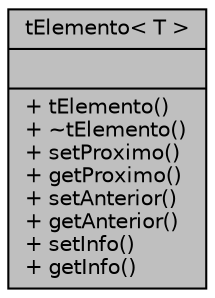 digraph "tElemento&lt; T &gt;"
{
  edge [fontname="Helvetica",fontsize="10",labelfontname="Helvetica",labelfontsize="10"];
  node [fontname="Helvetica",fontsize="10",shape=record];
  Node1 [label="{tElemento\< T \>\n||+ tElemento()\l+ ~tElemento()\l+ setProximo()\l+ getProximo()\l+ setAnterior()\l+ getAnterior()\l+ setInfo()\l+ getInfo()\l}",height=0.2,width=0.4,color="black", fillcolor="grey75", style="filled" fontcolor="black"];
}
